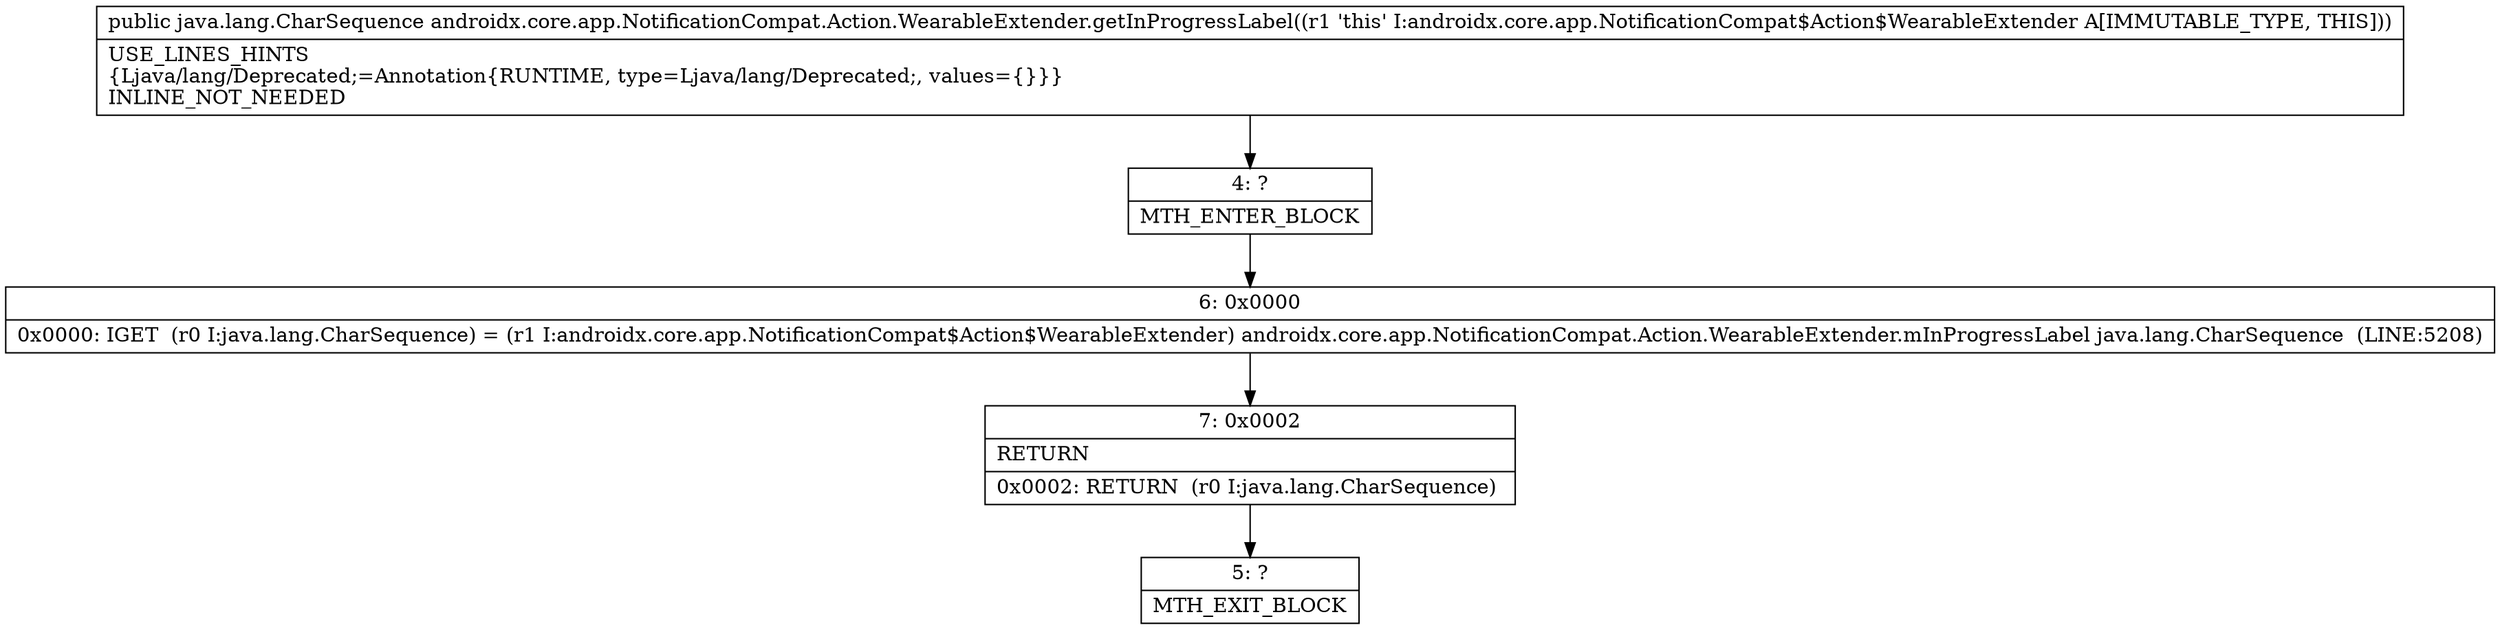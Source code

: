 digraph "CFG forandroidx.core.app.NotificationCompat.Action.WearableExtender.getInProgressLabel()Ljava\/lang\/CharSequence;" {
Node_4 [shape=record,label="{4\:\ ?|MTH_ENTER_BLOCK\l}"];
Node_6 [shape=record,label="{6\:\ 0x0000|0x0000: IGET  (r0 I:java.lang.CharSequence) = (r1 I:androidx.core.app.NotificationCompat$Action$WearableExtender) androidx.core.app.NotificationCompat.Action.WearableExtender.mInProgressLabel java.lang.CharSequence  (LINE:5208)\l}"];
Node_7 [shape=record,label="{7\:\ 0x0002|RETURN\l|0x0002: RETURN  (r0 I:java.lang.CharSequence) \l}"];
Node_5 [shape=record,label="{5\:\ ?|MTH_EXIT_BLOCK\l}"];
MethodNode[shape=record,label="{public java.lang.CharSequence androidx.core.app.NotificationCompat.Action.WearableExtender.getInProgressLabel((r1 'this' I:androidx.core.app.NotificationCompat$Action$WearableExtender A[IMMUTABLE_TYPE, THIS]))  | USE_LINES_HINTS\l\{Ljava\/lang\/Deprecated;=Annotation\{RUNTIME, type=Ljava\/lang\/Deprecated;, values=\{\}\}\}\lINLINE_NOT_NEEDED\l}"];
MethodNode -> Node_4;Node_4 -> Node_6;
Node_6 -> Node_7;
Node_7 -> Node_5;
}

